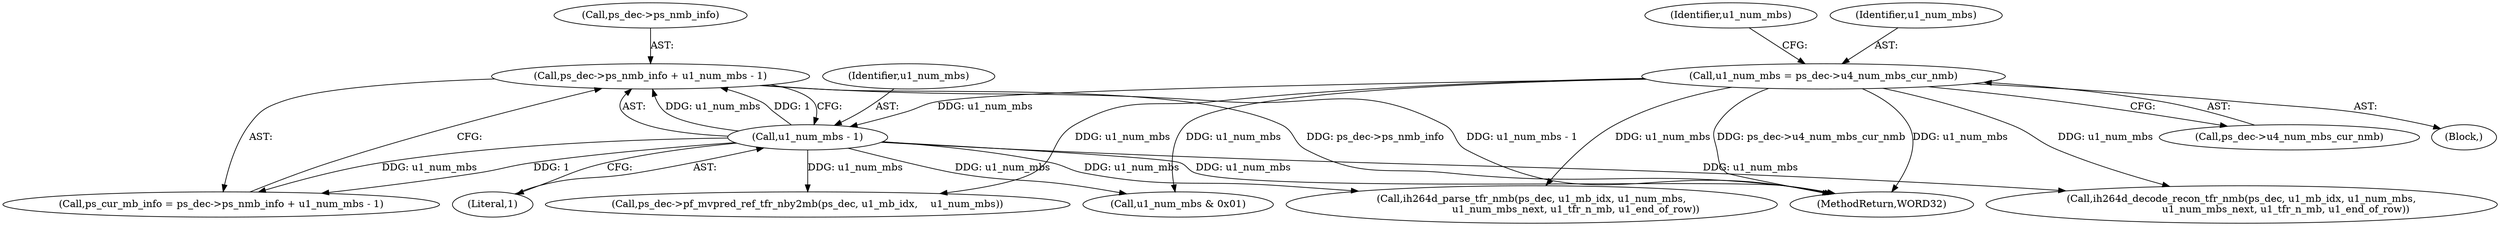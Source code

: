 digraph "0_Android_a78887bcffbc2995cf9ed72e0697acf560875e9e_1@pointer" {
"1000525" [label="(Call,ps_dec->ps_nmb_info + u1_num_mbs - 1)"];
"1000529" [label="(Call,u1_num_mbs - 1)"];
"1000515" [label="(Call,u1_num_mbs = ps_dec->u4_num_mbs_cur_nmb)"];
"1000531" [label="(Literal,1)"];
"1000525" [label="(Call,ps_dec->ps_nmb_info + u1_num_mbs - 1)"];
"1000517" [label="(Call,ps_dec->u4_num_mbs_cur_nmb)"];
"1000516" [label="(Identifier,u1_num_mbs)"];
"1000529" [label="(Call,u1_num_mbs - 1)"];
"1000640" [label="(Call,u1_num_mbs & 0x01)"];
"1000526" [label="(Call,ps_dec->ps_nmb_info)"];
"1000673" [label="(Call,ih264d_decode_recon_tfr_nmb(ps_dec, u1_mb_idx, u1_num_mbs,\n                            u1_num_mbs_next, u1_tfr_n_mb, u1_end_of_row))"];
"1000659" [label="(Call,ih264d_parse_tfr_nmb(ps_dec, u1_mb_idx, u1_num_mbs,\n                            u1_num_mbs_next, u1_tfr_n_mb, u1_end_of_row))"];
"1000514" [label="(Block,)"];
"1001350" [label="(MethodReturn,WORD32)"];
"1000521" [label="(Identifier,u1_num_mbs)"];
"1000523" [label="(Call,ps_cur_mb_info = ps_dec->ps_nmb_info + u1_num_mbs - 1)"];
"1000515" [label="(Call,u1_num_mbs = ps_dec->u4_num_mbs_cur_nmb)"];
"1000612" [label="(Call,ps_dec->pf_mvpred_ref_tfr_nby2mb(ps_dec, u1_mb_idx,    u1_num_mbs))"];
"1000530" [label="(Identifier,u1_num_mbs)"];
"1000525" -> "1000523"  [label="AST: "];
"1000525" -> "1000529"  [label="CFG: "];
"1000526" -> "1000525"  [label="AST: "];
"1000529" -> "1000525"  [label="AST: "];
"1000523" -> "1000525"  [label="CFG: "];
"1000525" -> "1001350"  [label="DDG: ps_dec->ps_nmb_info"];
"1000525" -> "1001350"  [label="DDG: u1_num_mbs - 1"];
"1000529" -> "1000525"  [label="DDG: u1_num_mbs"];
"1000529" -> "1000525"  [label="DDG: 1"];
"1000529" -> "1000531"  [label="CFG: "];
"1000530" -> "1000529"  [label="AST: "];
"1000531" -> "1000529"  [label="AST: "];
"1000529" -> "1001350"  [label="DDG: u1_num_mbs"];
"1000529" -> "1000523"  [label="DDG: u1_num_mbs"];
"1000529" -> "1000523"  [label="DDG: 1"];
"1000515" -> "1000529"  [label="DDG: u1_num_mbs"];
"1000529" -> "1000612"  [label="DDG: u1_num_mbs"];
"1000529" -> "1000640"  [label="DDG: u1_num_mbs"];
"1000529" -> "1000659"  [label="DDG: u1_num_mbs"];
"1000529" -> "1000673"  [label="DDG: u1_num_mbs"];
"1000515" -> "1000514"  [label="AST: "];
"1000515" -> "1000517"  [label="CFG: "];
"1000516" -> "1000515"  [label="AST: "];
"1000517" -> "1000515"  [label="AST: "];
"1000521" -> "1000515"  [label="CFG: "];
"1000515" -> "1001350"  [label="DDG: u1_num_mbs"];
"1000515" -> "1001350"  [label="DDG: ps_dec->u4_num_mbs_cur_nmb"];
"1000515" -> "1000612"  [label="DDG: u1_num_mbs"];
"1000515" -> "1000640"  [label="DDG: u1_num_mbs"];
"1000515" -> "1000659"  [label="DDG: u1_num_mbs"];
"1000515" -> "1000673"  [label="DDG: u1_num_mbs"];
}
